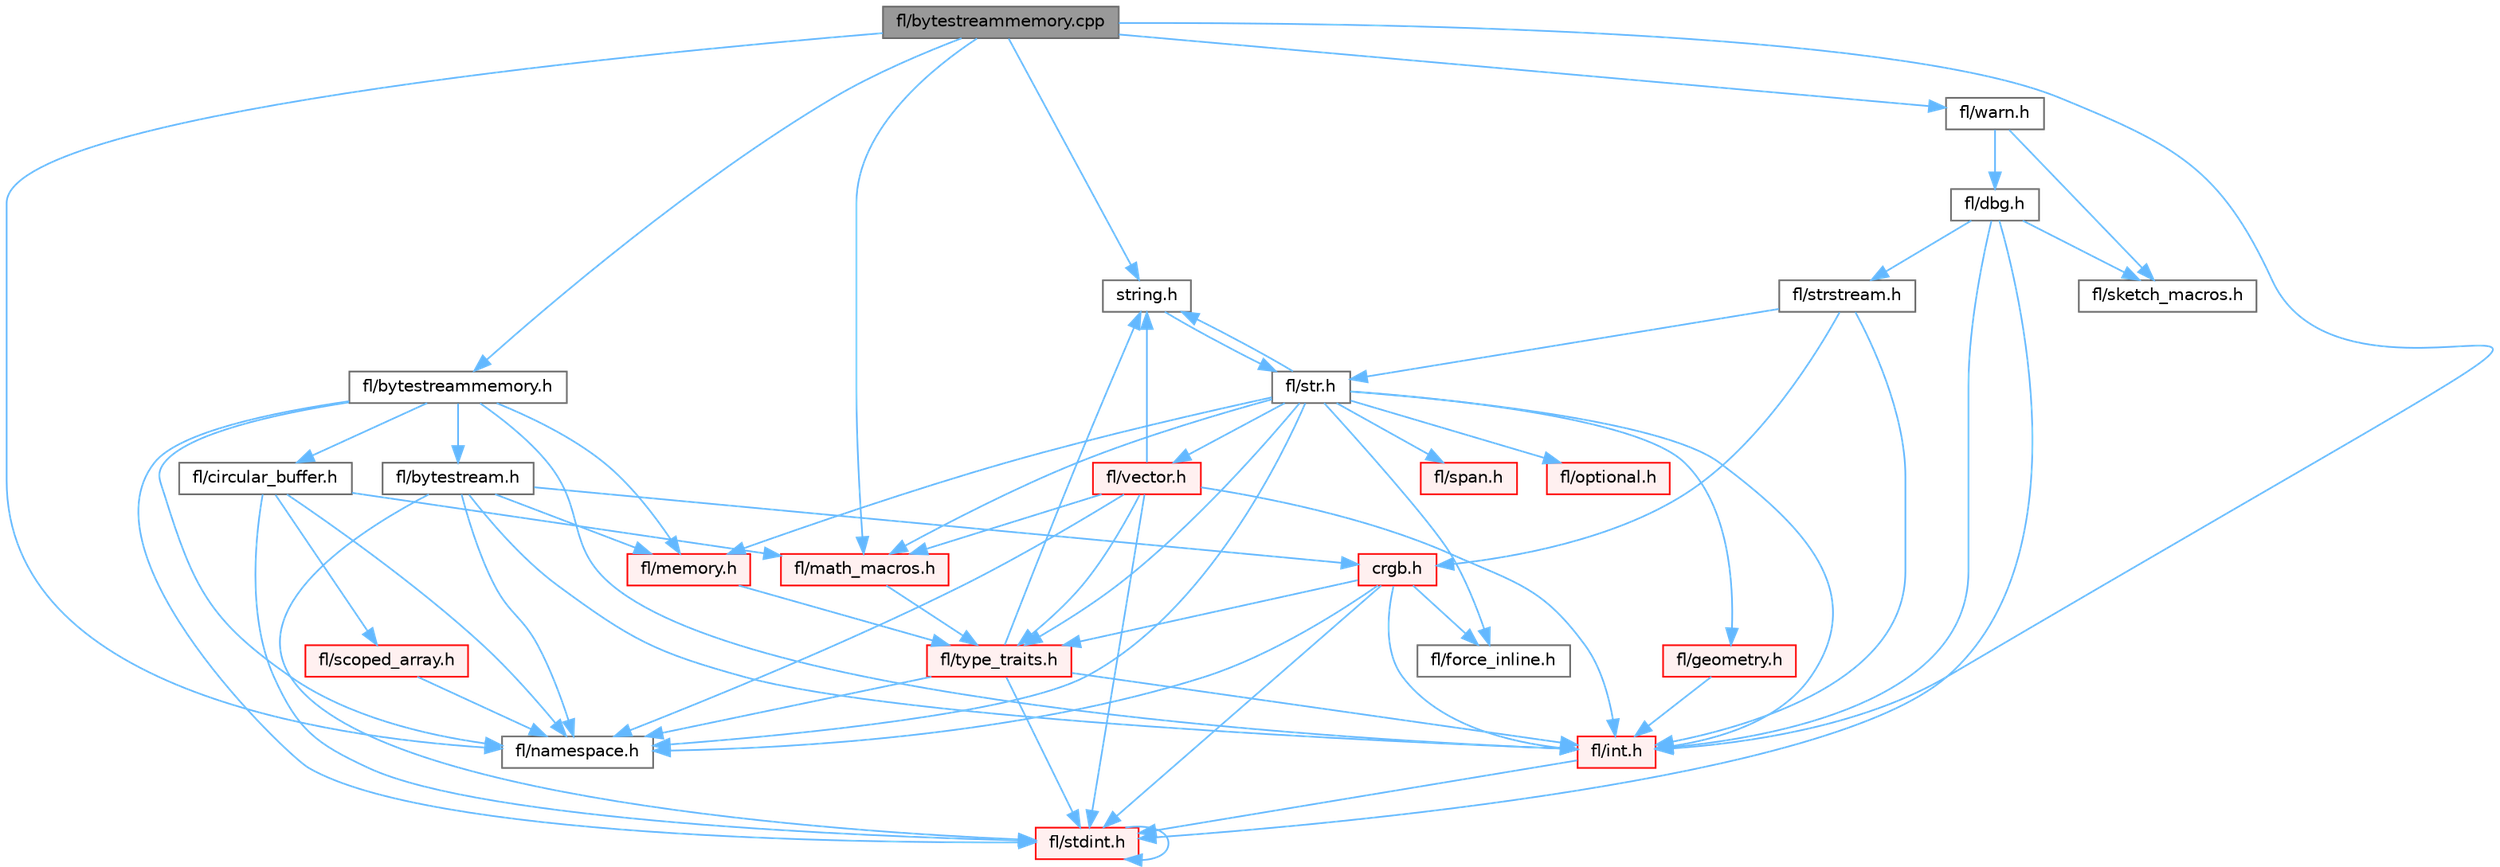 digraph "fl/bytestreammemory.cpp"
{
 // INTERACTIVE_SVG=YES
 // LATEX_PDF_SIZE
  bgcolor="transparent";
  edge [fontname=Helvetica,fontsize=10,labelfontname=Helvetica,labelfontsize=10];
  node [fontname=Helvetica,fontsize=10,shape=box,height=0.2,width=0.4];
  Node1 [id="Node000001",label="fl/bytestreammemory.cpp",height=0.2,width=0.4,color="gray40", fillcolor="grey60", style="filled", fontcolor="black",tooltip=" "];
  Node1 -> Node2 [id="edge1_Node000001_Node000002",color="steelblue1",style="solid",tooltip=" "];
  Node2 [id="Node000002",label="string.h",height=0.2,width=0.4,color="grey40", fillcolor="white", style="filled",URL="$da/d66/string_8h.html",tooltip=" "];
  Node2 -> Node3 [id="edge2_Node000002_Node000003",color="steelblue1",style="solid",tooltip=" "];
  Node3 [id="Node000003",label="fl/str.h",height=0.2,width=0.4,color="grey40", fillcolor="white", style="filled",URL="$d1/d93/str_8h.html",tooltip=" "];
  Node3 -> Node4 [id="edge3_Node000003_Node000004",color="steelblue1",style="solid",tooltip=" "];
  Node4 [id="Node000004",label="fl/int.h",height=0.2,width=0.4,color="red", fillcolor="#FFF0F0", style="filled",URL="$d3/d7e/int_8h.html",tooltip=" "];
  Node4 -> Node5 [id="edge4_Node000004_Node000005",color="steelblue1",style="solid",tooltip=" "];
  Node5 [id="Node000005",label="fl/stdint.h",height=0.2,width=0.4,color="red", fillcolor="#FFF0F0", style="filled",URL="$df/dd8/stdint_8h.html",tooltip=" "];
  Node5 -> Node5 [id="edge5_Node000005_Node000005",color="steelblue1",style="solid",tooltip=" "];
  Node3 -> Node2 [id="edge6_Node000003_Node000002",color="steelblue1",style="solid",tooltip=" "];
  Node3 -> Node8 [id="edge7_Node000003_Node000008",color="steelblue1",style="solid",tooltip=" "];
  Node8 [id="Node000008",label="fl/geometry.h",height=0.2,width=0.4,color="red", fillcolor="#FFF0F0", style="filled",URL="$d4/d67/geometry_8h.html",tooltip=" "];
  Node8 -> Node4 [id="edge8_Node000008_Node000004",color="steelblue1",style="solid",tooltip=" "];
  Node3 -> Node14 [id="edge9_Node000003_Node000014",color="steelblue1",style="solid",tooltip=" "];
  Node14 [id="Node000014",label="fl/math_macros.h",height=0.2,width=0.4,color="red", fillcolor="#FFF0F0", style="filled",URL="$d8/db8/math__macros_8h.html",tooltip=" "];
  Node14 -> Node16 [id="edge10_Node000014_Node000016",color="steelblue1",style="solid",tooltip=" "];
  Node16 [id="Node000016",label="fl/type_traits.h",height=0.2,width=0.4,color="red", fillcolor="#FFF0F0", style="filled",URL="$df/d63/type__traits_8h.html",tooltip=" "];
  Node16 -> Node2 [id="edge11_Node000016_Node000002",color="steelblue1",style="solid",tooltip=" "];
  Node16 -> Node5 [id="edge12_Node000016_Node000005",color="steelblue1",style="solid",tooltip=" "];
  Node16 -> Node17 [id="edge13_Node000016_Node000017",color="steelblue1",style="solid",tooltip=" "];
  Node17 [id="Node000017",label="fl/namespace.h",height=0.2,width=0.4,color="grey40", fillcolor="white", style="filled",URL="$df/d2a/namespace_8h.html",tooltip="Implements the FastLED namespace macros."];
  Node16 -> Node4 [id="edge14_Node000016_Node000004",color="steelblue1",style="solid",tooltip=" "];
  Node3 -> Node17 [id="edge15_Node000003_Node000017",color="steelblue1",style="solid",tooltip=" "];
  Node3 -> Node19 [id="edge16_Node000003_Node000019",color="steelblue1",style="solid",tooltip=" "];
  Node19 [id="Node000019",label="fl/memory.h",height=0.2,width=0.4,color="red", fillcolor="#FFF0F0", style="filled",URL="$dc/d18/memory_8h.html",tooltip=" "];
  Node19 -> Node16 [id="edge17_Node000019_Node000016",color="steelblue1",style="solid",tooltip=" "];
  Node3 -> Node45 [id="edge18_Node000003_Node000045",color="steelblue1",style="solid",tooltip=" "];
  Node45 [id="Node000045",label="fl/optional.h",height=0.2,width=0.4,color="red", fillcolor="#FFF0F0", style="filled",URL="$dc/d62/optional_8h.html",tooltip=" "];
  Node3 -> Node16 [id="edge19_Node000003_Node000016",color="steelblue1",style="solid",tooltip=" "];
  Node3 -> Node46 [id="edge20_Node000003_Node000046",color="steelblue1",style="solid",tooltip=" "];
  Node46 [id="Node000046",label="fl/vector.h",height=0.2,width=0.4,color="red", fillcolor="#FFF0F0", style="filled",URL="$d6/d68/vector_8h.html",tooltip=" "];
  Node46 -> Node5 [id="edge21_Node000046_Node000005",color="steelblue1",style="solid",tooltip=" "];
  Node46 -> Node4 [id="edge22_Node000046_Node000004",color="steelblue1",style="solid",tooltip=" "];
  Node46 -> Node2 [id="edge23_Node000046_Node000002",color="steelblue1",style="solid",tooltip=" "];
  Node46 -> Node14 [id="edge24_Node000046_Node000014",color="steelblue1",style="solid",tooltip=" "];
  Node46 -> Node17 [id="edge25_Node000046_Node000017",color="steelblue1",style="solid",tooltip=" "];
  Node46 -> Node16 [id="edge26_Node000046_Node000016",color="steelblue1",style="solid",tooltip=" "];
  Node3 -> Node49 [id="edge27_Node000003_Node000049",color="steelblue1",style="solid",tooltip=" "];
  Node49 [id="Node000049",label="fl/span.h",height=0.2,width=0.4,color="red", fillcolor="#FFF0F0", style="filled",URL="$d4/d7a/span_8h.html",tooltip=" "];
  Node3 -> Node12 [id="edge28_Node000003_Node000012",color="steelblue1",style="solid",tooltip=" "];
  Node12 [id="Node000012",label="fl/force_inline.h",height=0.2,width=0.4,color="grey40", fillcolor="white", style="filled",URL="$d4/d64/force__inline_8h.html",tooltip=" "];
  Node1 -> Node4 [id="edge29_Node000001_Node000004",color="steelblue1",style="solid",tooltip=" "];
  Node1 -> Node51 [id="edge30_Node000001_Node000051",color="steelblue1",style="solid",tooltip=" "];
  Node51 [id="Node000051",label="fl/bytestreammemory.h",height=0.2,width=0.4,color="grey40", fillcolor="white", style="filled",URL="$d1/d24/bytestreammemory_8h.html",tooltip=" "];
  Node51 -> Node5 [id="edge31_Node000051_Node000005",color="steelblue1",style="solid",tooltip=" "];
  Node51 -> Node17 [id="edge32_Node000051_Node000017",color="steelblue1",style="solid",tooltip=" "];
  Node51 -> Node19 [id="edge33_Node000051_Node000019",color="steelblue1",style="solid",tooltip=" "];
  Node51 -> Node52 [id="edge34_Node000051_Node000052",color="steelblue1",style="solid",tooltip=" "];
  Node52 [id="Node000052",label="fl/bytestream.h",height=0.2,width=0.4,color="grey40", fillcolor="white", style="filled",URL="$dd/d2b/bytestream_8h.html",tooltip=" "];
  Node52 -> Node5 [id="edge35_Node000052_Node000005",color="steelblue1",style="solid",tooltip=" "];
  Node52 -> Node17 [id="edge36_Node000052_Node000017",color="steelblue1",style="solid",tooltip=" "];
  Node52 -> Node19 [id="edge37_Node000052_Node000019",color="steelblue1",style="solid",tooltip=" "];
  Node52 -> Node4 [id="edge38_Node000052_Node000004",color="steelblue1",style="solid",tooltip=" "];
  Node52 -> Node53 [id="edge39_Node000052_Node000053",color="steelblue1",style="solid",tooltip=" "];
  Node53 [id="Node000053",label="crgb.h",height=0.2,width=0.4,color="red", fillcolor="#FFF0F0", style="filled",URL="$db/dd1/crgb_8h.html",tooltip="Defines the red, green, and blue (RGB) pixel struct."];
  Node53 -> Node5 [id="edge40_Node000053_Node000005",color="steelblue1",style="solid",tooltip=" "];
  Node53 -> Node4 [id="edge41_Node000053_Node000004",color="steelblue1",style="solid",tooltip=" "];
  Node53 -> Node17 [id="edge42_Node000053_Node000017",color="steelblue1",style="solid",tooltip=" "];
  Node53 -> Node12 [id="edge43_Node000053_Node000012",color="steelblue1",style="solid",tooltip=" "];
  Node53 -> Node16 [id="edge44_Node000053_Node000016",color="steelblue1",style="solid",tooltip=" "];
  Node51 -> Node61 [id="edge45_Node000051_Node000061",color="steelblue1",style="solid",tooltip=" "];
  Node61 [id="Node000061",label="fl/circular_buffer.h",height=0.2,width=0.4,color="grey40", fillcolor="white", style="filled",URL="$d9/d43/circular__buffer_8h.html",tooltip=" "];
  Node61 -> Node14 [id="edge46_Node000061_Node000014",color="steelblue1",style="solid",tooltip=" "];
  Node61 -> Node17 [id="edge47_Node000061_Node000017",color="steelblue1",style="solid",tooltip=" "];
  Node61 -> Node27 [id="edge48_Node000061_Node000027",color="steelblue1",style="solid",tooltip=" "];
  Node27 [id="Node000027",label="fl/scoped_array.h",height=0.2,width=0.4,color="red", fillcolor="#FFF0F0", style="filled",URL="$dc/d00/scoped__array_8h.html",tooltip=" "];
  Node27 -> Node17 [id="edge49_Node000027_Node000017",color="steelblue1",style="solid",tooltip=" "];
  Node61 -> Node5 [id="edge50_Node000061_Node000005",color="steelblue1",style="solid",tooltip=" "];
  Node51 -> Node4 [id="edge51_Node000051_Node000004",color="steelblue1",style="solid",tooltip=" "];
  Node1 -> Node14 [id="edge52_Node000001_Node000014",color="steelblue1",style="solid",tooltip=" "];
  Node1 -> Node17 [id="edge53_Node000001_Node000017",color="steelblue1",style="solid",tooltip=" "];
  Node1 -> Node62 [id="edge54_Node000001_Node000062",color="steelblue1",style="solid",tooltip=" "];
  Node62 [id="Node000062",label="fl/warn.h",height=0.2,width=0.4,color="grey40", fillcolor="white", style="filled",URL="$de/d77/warn_8h.html",tooltip=" "];
  Node62 -> Node63 [id="edge55_Node000062_Node000063",color="steelblue1",style="solid",tooltip=" "];
  Node63 [id="Node000063",label="fl/dbg.h",height=0.2,width=0.4,color="grey40", fillcolor="white", style="filled",URL="$d6/d01/dbg_8h.html",tooltip=" "];
  Node63 -> Node64 [id="edge56_Node000063_Node000064",color="steelblue1",style="solid",tooltip=" "];
  Node64 [id="Node000064",label="fl/strstream.h",height=0.2,width=0.4,color="grey40", fillcolor="white", style="filled",URL="$d8/d00/strstream_8h.html",tooltip=" "];
  Node64 -> Node4 [id="edge57_Node000064_Node000004",color="steelblue1",style="solid",tooltip=" "];
  Node64 -> Node3 [id="edge58_Node000064_Node000003",color="steelblue1",style="solid",tooltip=" "];
  Node64 -> Node53 [id="edge59_Node000064_Node000053",color="steelblue1",style="solid",tooltip=" "];
  Node63 -> Node65 [id="edge60_Node000063_Node000065",color="steelblue1",style="solid",tooltip=" "];
  Node65 [id="Node000065",label="fl/sketch_macros.h",height=0.2,width=0.4,color="grey40", fillcolor="white", style="filled",URL="$d1/dbc/sketch__macros_8h.html",tooltip=" "];
  Node63 -> Node4 [id="edge61_Node000063_Node000004",color="steelblue1",style="solid",tooltip=" "];
  Node63 -> Node5 [id="edge62_Node000063_Node000005",color="steelblue1",style="solid",tooltip=" "];
  Node62 -> Node65 [id="edge63_Node000062_Node000065",color="steelblue1",style="solid",tooltip=" "];
}
